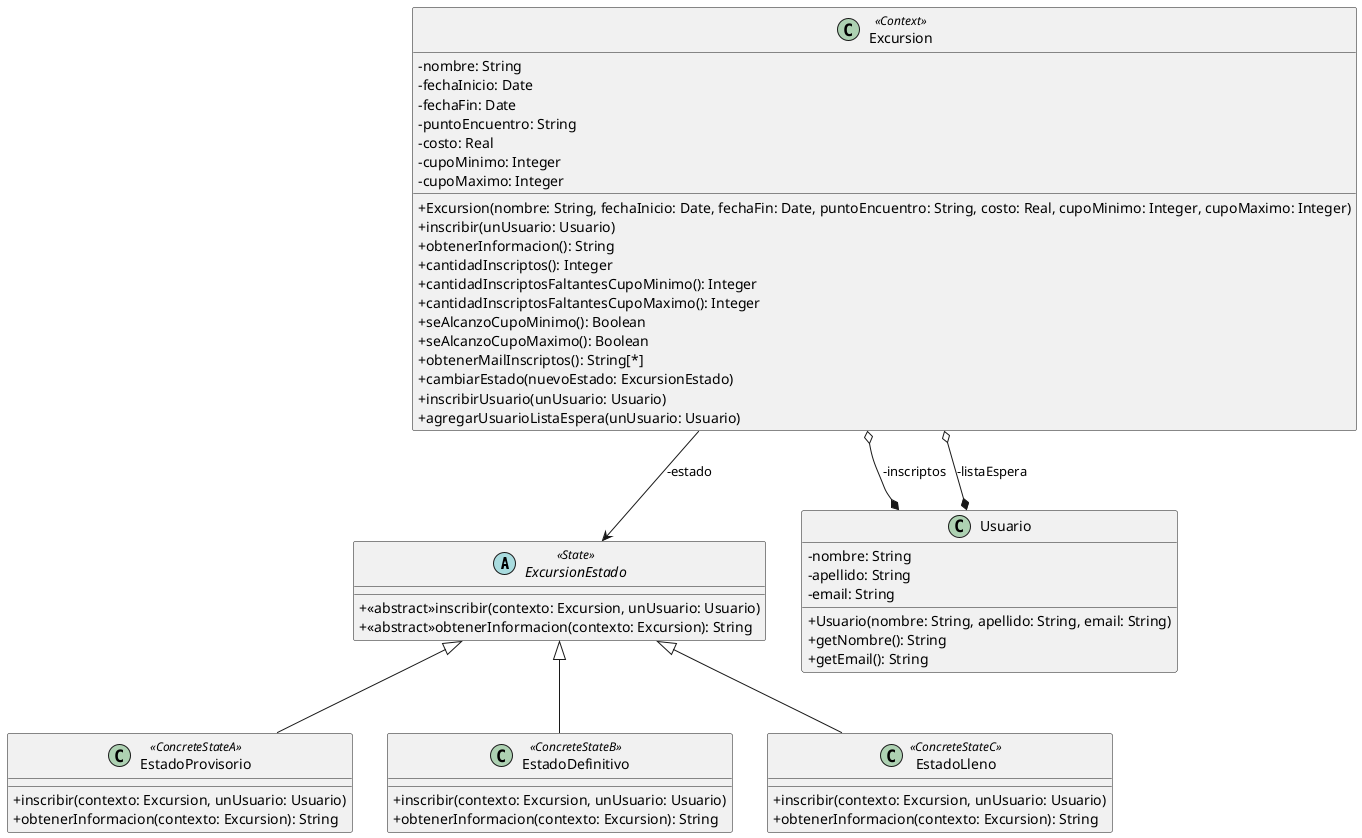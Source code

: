 @startuml

skinparam classAttributeIconSize 0

abstract class ExcursionEstado <<State>> {
+<<abstract>>inscribir(contexto: Excursion, unUsuario: Usuario)
+<<abstract>>obtenerInformacion(contexto: Excursion): String
}

class EstadoProvisorio <<ConcreteStateA>> {
+inscribir(contexto: Excursion, unUsuario: Usuario)
+obtenerInformacion(contexto: Excursion): String
}

class EstadoDefinitivo <<ConcreteStateB>> {
+inscribir(contexto: Excursion, unUsuario: Usuario)
+obtenerInformacion(contexto: Excursion): String
}

class EstadoLleno <<ConcreteStateC>> {
+inscribir(contexto: Excursion, unUsuario: Usuario)
+obtenerInformacion(contexto: Excursion): String
}

class Excursion <<Context>> {
-nombre: String
-fechaInicio: Date
-fechaFin: Date
-puntoEncuentro: String
-costo: Real
-cupoMinimo: Integer
-cupoMaximo: Integer
+Excursion(nombre: String, fechaInicio: Date, fechaFin: Date, puntoEncuentro: String, costo: Real, cupoMinimo: Integer, cupoMaximo: Integer)
+inscribir(unUsuario: Usuario)
+obtenerInformacion(): String
+cantidadInscriptos(): Integer
+cantidadInscriptosFaltantesCupoMinimo(): Integer
+cantidadInscriptosFaltantesCupoMaximo(): Integer
+seAlcanzoCupoMinimo(): Boolean
+seAlcanzoCupoMaximo(): Boolean
+obtenerMailInscriptos(): String[*]
+cambiarEstado(nuevoEstado: ExcursionEstado)
+inscribirUsuario(unUsuario: Usuario)
+agregarUsuarioListaEspera(unUsuario: Usuario)
}

class Usuario {
-nombre: String
-apellido: String
-email: String
+Usuario(nombre: String, apellido: String, email: String)
+getNombre(): String
+getEmail(): String
}

Excursion --> ExcursionEstado : -estado
Excursion o--* Usuario : -inscriptos
Excursion o--* Usuario : -listaEspera

EstadoProvisorio -up-|> ExcursionEstado
EstadoDefinitivo -up-|> ExcursionEstado
EstadoLleno -up-|> ExcursionEstado

@enduml
